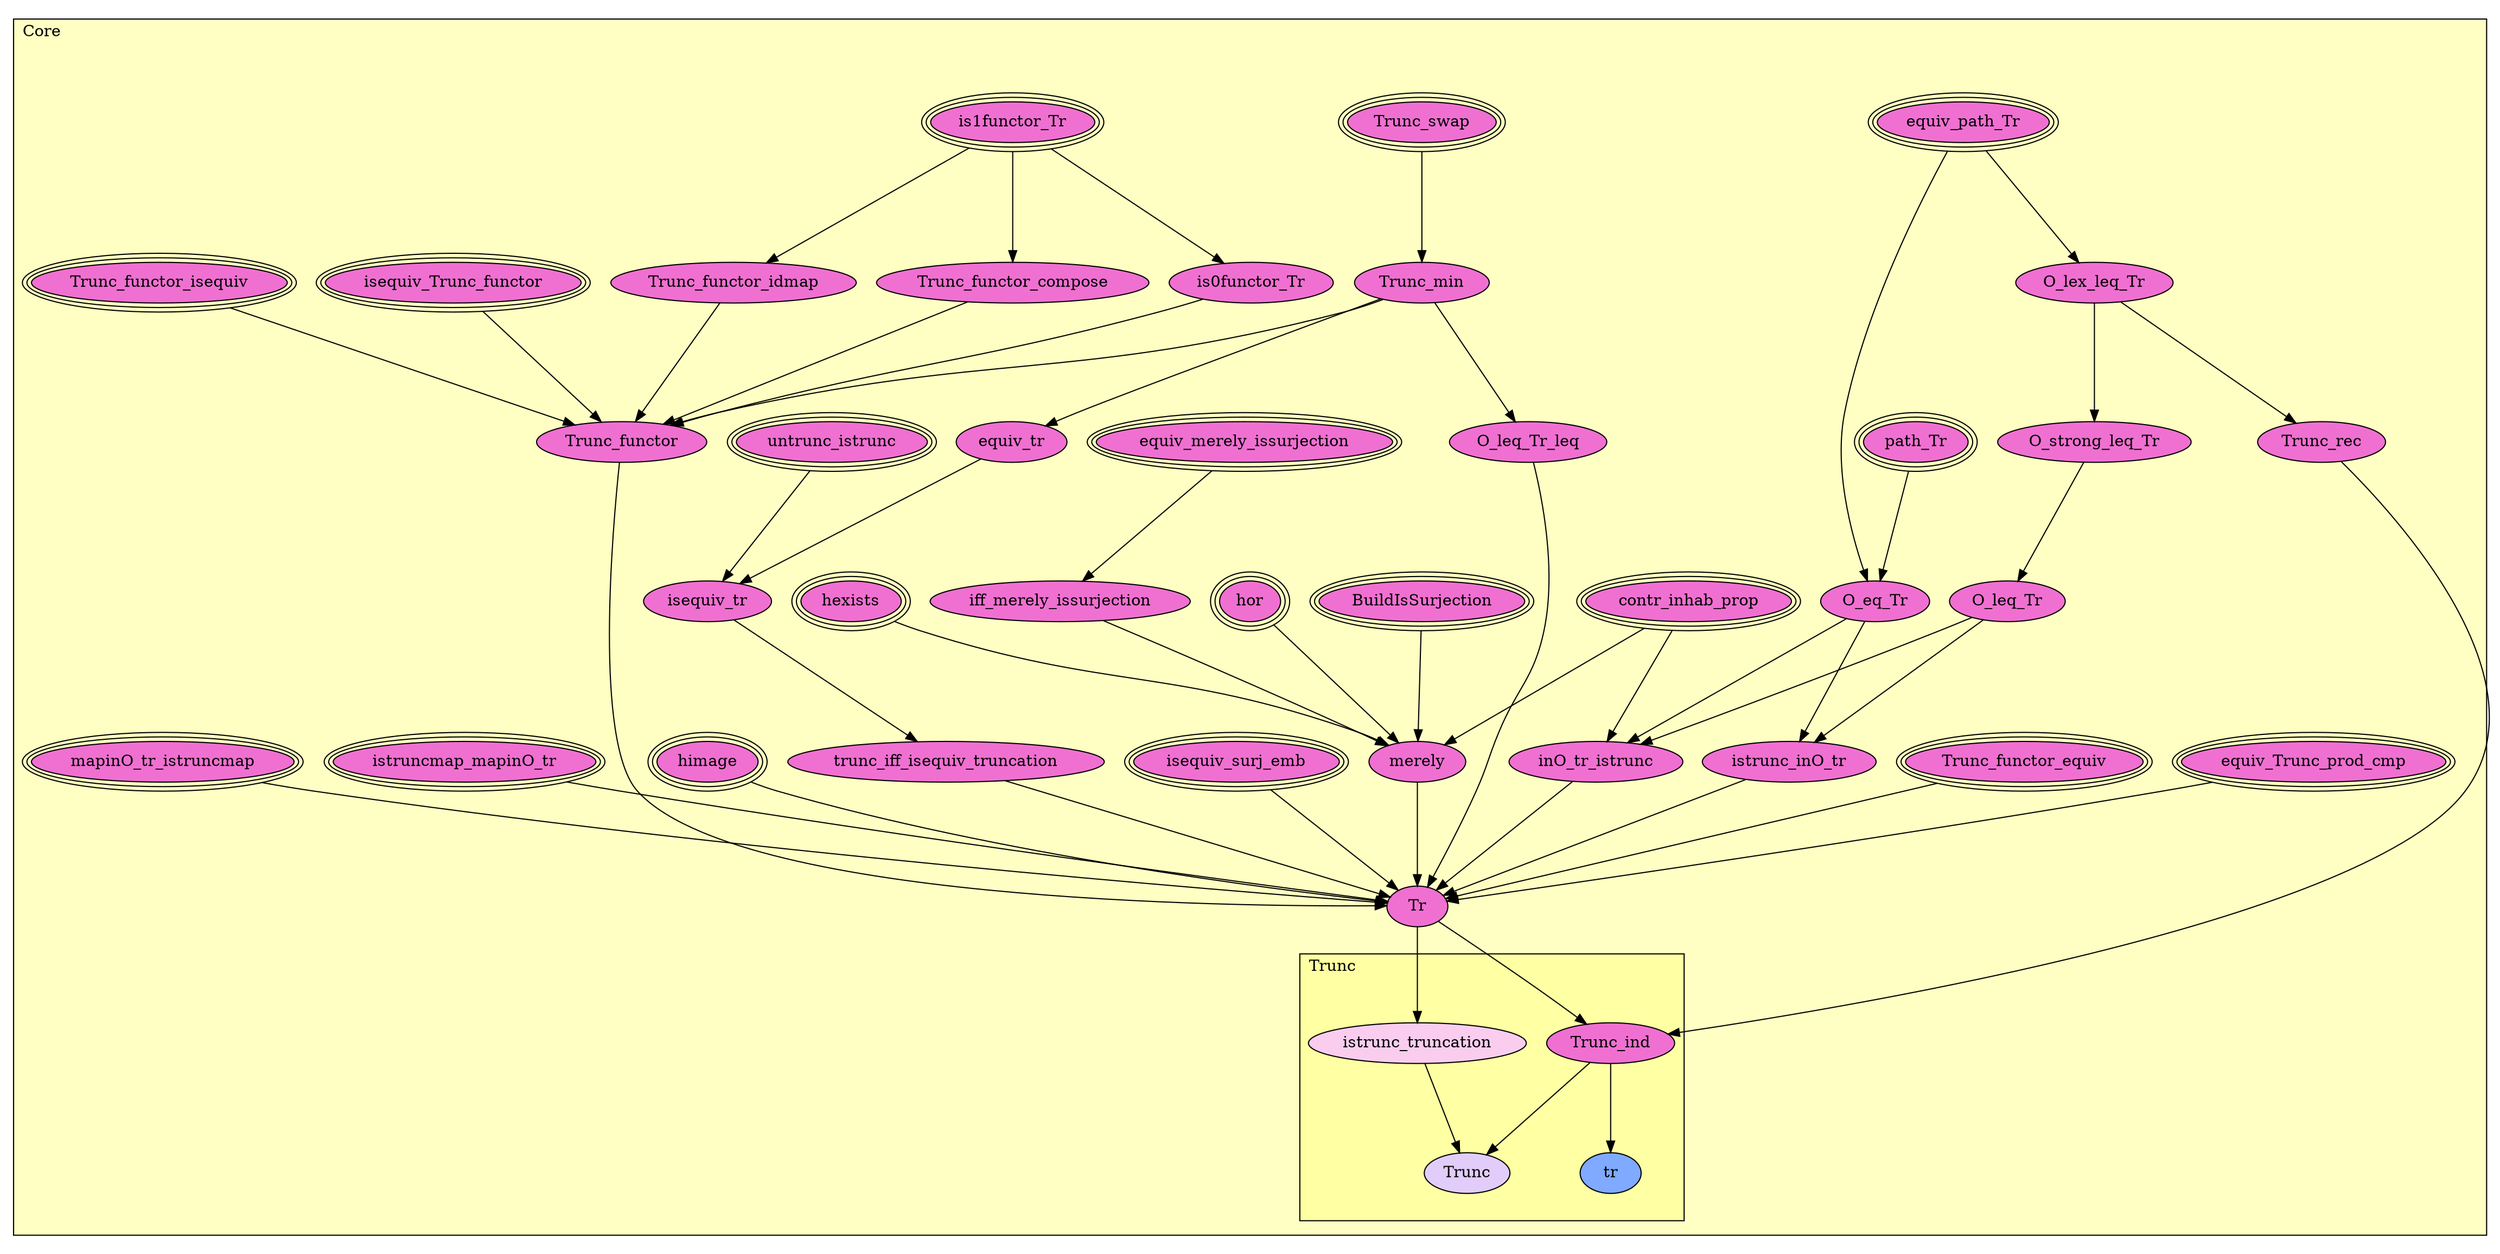 digraph HoTT_Truncations_Core {
  graph [ratio=0.5]
  node [style=filled]
Core_Trunc_Trunc_ind [label="Trunc_ind", URL=<Core.html#Trunc.Trunc_ind>, fillcolor="#F070D1"] ;
Core_Trunc_istrunc_truncation [label="istrunc_truncation", URL=<Core.html#Trunc.istrunc_truncation>, fillcolor="#FACDEF"] ;
Core_Trunc_tr [label="tr", URL=<Core.html#Trunc.tr>, fillcolor="#7FAAFF"] ;
Core_Trunc_Trunc [label="Trunc", URL=<Core.html#Trunc.Trunc>, fillcolor="#E2CDFA"] ;
Core_equiv_path_Tr [label="equiv_path_Tr", URL=<Core.html#equiv_path_Tr>, peripheries=3, fillcolor="#F070D1"] ;
Core_path_Tr [label="path_Tr", URL=<Core.html#path_Tr>, peripheries=3, fillcolor="#F070D1"] ;
Core_O_lex_leq_Tr [label="O_lex_leq_Tr", URL=<Core.html#O_lex_leq_Tr>, fillcolor="#F070D1"] ;
Core_O_strong_leq_Tr [label="O_strong_leq_Tr", URL=<Core.html#O_strong_leq_Tr>, fillcolor="#F070D1"] ;
Core_O_leq_Tr [label="O_leq_Tr", URL=<Core.html#O_leq_Tr>, fillcolor="#F070D1"] ;
Core_O_eq_Tr [label="O_eq_Tr", URL=<Core.html#O_eq_Tr>, fillcolor="#F070D1"] ;
Core_Trunc_swap [label="Trunc_swap", URL=<Core.html#Trunc_swap>, peripheries=3, fillcolor="#F070D1"] ;
Core_Trunc_min [label="Trunc_min", URL=<Core.html#Trunc_min>, fillcolor="#F070D1"] ;
Core_O_leq_Tr_leq [label="O_leq_Tr_leq", URL=<Core.html#O_leq_Tr_leq>, fillcolor="#F070D1"] ;
Core_isequiv_surj_emb [label="isequiv_surj_emb", URL=<Core.html#isequiv_surj_emb>, peripheries=3, fillcolor="#F070D1"] ;
Core_equiv_merely_issurjection [label="equiv_merely_issurjection", URL=<Core.html#equiv_merely_issurjection>, peripheries=3, fillcolor="#F070D1"] ;
Core_iff_merely_issurjection [label="iff_merely_issurjection", URL=<Core.html#iff_merely_issurjection>, fillcolor="#F070D1"] ;
Core_BuildIsSurjection [label="BuildIsSurjection", URL=<Core.html#BuildIsSurjection>, peripheries=3, fillcolor="#F070D1"] ;
Core_contr_inhab_prop [label="contr_inhab_prop", URL=<Core.html#contr_inhab_prop>, peripheries=3, fillcolor="#F070D1"] ;
Core_himage [label="himage", URL=<Core.html#himage>, peripheries=3, fillcolor="#F070D1"] ;
Core_hor [label="hor", URL=<Core.html#hor>, peripheries=3, fillcolor="#F070D1"] ;
Core_hexists [label="hexists", URL=<Core.html#hexists>, peripheries=3, fillcolor="#F070D1"] ;
Core_merely [label="merely", URL=<Core.html#merely>, fillcolor="#F070D1"] ;
Core_istruncmap_mapinO_tr [label="istruncmap_mapinO_tr", URL=<Core.html#istruncmap_mapinO_tr>, peripheries=3, fillcolor="#F070D1"] ;
Core_mapinO_tr_istruncmap [label="mapinO_tr_istruncmap", URL=<Core.html#mapinO_tr_istruncmap>, peripheries=3, fillcolor="#F070D1"] ;
Core_istrunc_inO_tr [label="istrunc_inO_tr", URL=<Core.html#istrunc_inO_tr>, fillcolor="#F070D1"] ;
Core_inO_tr_istrunc [label="inO_tr_istrunc", URL=<Core.html#inO_tr_istrunc>, fillcolor="#F070D1"] ;
Core_is1functor_Tr [label="is1functor_Tr", URL=<Core.html#is1functor_Tr>, peripheries=3, fillcolor="#F070D1"] ;
Core_equiv_Trunc_prod_cmp [label="equiv_Trunc_prod_cmp", URL=<Core.html#equiv_Trunc_prod_cmp>, peripheries=3, fillcolor="#F070D1"] ;
Core_isequiv_Trunc_functor [label="isequiv_Trunc_functor", URL=<Core.html#isequiv_Trunc_functor>, peripheries=3, fillcolor="#F070D1"] ;
Core_Trunc_functor_idmap [label="Trunc_functor_idmap", URL=<Core.html#Trunc_functor_idmap>, fillcolor="#F070D1"] ;
Core_Trunc_functor_compose [label="Trunc_functor_compose", URL=<Core.html#Trunc_functor_compose>, fillcolor="#F070D1"] ;
Core_Trunc_functor_equiv [label="Trunc_functor_equiv", URL=<Core.html#Trunc_functor_equiv>, peripheries=3, fillcolor="#F070D1"] ;
Core_Trunc_functor_isequiv [label="Trunc_functor_isequiv", URL=<Core.html#Trunc_functor_isequiv>, peripheries=3, fillcolor="#F070D1"] ;
Core_is0functor_Tr [label="is0functor_Tr", URL=<Core.html#is0functor_Tr>, fillcolor="#F070D1"] ;
Core_Trunc_functor [label="Trunc_functor", URL=<Core.html#Trunc_functor>, fillcolor="#F070D1"] ;
Core_untrunc_istrunc [label="untrunc_istrunc", URL=<Core.html#untrunc_istrunc>, peripheries=3, fillcolor="#F070D1"] ;
Core_equiv_tr [label="equiv_tr", URL=<Core.html#equiv_tr>, fillcolor="#F070D1"] ;
Core_isequiv_tr [label="isequiv_tr", URL=<Core.html#isequiv_tr>, fillcolor="#F070D1"] ;
Core_trunc_iff_isequiv_truncation [label="trunc_iff_isequiv_truncation", URL=<Core.html#trunc_iff_isequiv_truncation>, fillcolor="#F070D1"] ;
Core_Tr [label="Tr", URL=<Core.html#Tr>, fillcolor="#F070D1"] ;
Core_Trunc_rec [label="Trunc_rec", URL=<Core.html#Trunc_rec>, fillcolor="#F070D1"] ;
  Core_Trunc_Trunc_ind -> Core_Trunc_tr [] ;
  Core_Trunc_Trunc_ind -> Core_Trunc_Trunc [] ;
  Core_Trunc_istrunc_truncation -> Core_Trunc_Trunc [] ;
  Core_equiv_path_Tr -> Core_O_lex_leq_Tr [] ;
  Core_equiv_path_Tr -> Core_O_eq_Tr [] ;
  Core_path_Tr -> Core_O_eq_Tr [] ;
  Core_O_lex_leq_Tr -> Core_O_strong_leq_Tr [] ;
  Core_O_lex_leq_Tr -> Core_Trunc_rec [] ;
  Core_O_strong_leq_Tr -> Core_O_leq_Tr [] ;
  Core_O_leq_Tr -> Core_istrunc_inO_tr [] ;
  Core_O_leq_Tr -> Core_inO_tr_istrunc [] ;
  Core_O_eq_Tr -> Core_istrunc_inO_tr [] ;
  Core_O_eq_Tr -> Core_inO_tr_istrunc [] ;
  Core_Trunc_swap -> Core_Trunc_min [] ;
  Core_Trunc_min -> Core_O_leq_Tr_leq [] ;
  Core_Trunc_min -> Core_Trunc_functor [] ;
  Core_Trunc_min -> Core_equiv_tr [] ;
  Core_O_leq_Tr_leq -> Core_Tr [] ;
  Core_isequiv_surj_emb -> Core_Tr [] ;
  Core_equiv_merely_issurjection -> Core_iff_merely_issurjection [] ;
  Core_iff_merely_issurjection -> Core_merely [] ;
  Core_BuildIsSurjection -> Core_merely [] ;
  Core_contr_inhab_prop -> Core_merely [] ;
  Core_contr_inhab_prop -> Core_inO_tr_istrunc [] ;
  Core_himage -> Core_Tr [] ;
  Core_hor -> Core_merely [] ;
  Core_hexists -> Core_merely [] ;
  Core_merely -> Core_Tr [] ;
  Core_istruncmap_mapinO_tr -> Core_Tr [] ;
  Core_mapinO_tr_istruncmap -> Core_Tr [] ;
  Core_istrunc_inO_tr -> Core_Tr [] ;
  Core_inO_tr_istrunc -> Core_Tr [] ;
  Core_is1functor_Tr -> Core_Trunc_functor_idmap [] ;
  Core_is1functor_Tr -> Core_Trunc_functor_compose [] ;
  Core_is1functor_Tr -> Core_is0functor_Tr [] ;
  Core_equiv_Trunc_prod_cmp -> Core_Tr [] ;
  Core_isequiv_Trunc_functor -> Core_Trunc_functor [] ;
  Core_Trunc_functor_idmap -> Core_Trunc_functor [] ;
  Core_Trunc_functor_compose -> Core_Trunc_functor [] ;
  Core_Trunc_functor_equiv -> Core_Tr [] ;
  Core_Trunc_functor_isequiv -> Core_Trunc_functor [] ;
  Core_is0functor_Tr -> Core_Trunc_functor [] ;
  Core_Trunc_functor -> Core_Tr [] ;
  Core_untrunc_istrunc -> Core_isequiv_tr [] ;
  Core_equiv_tr -> Core_isequiv_tr [] ;
  Core_isequiv_tr -> Core_trunc_iff_isequiv_truncation [] ;
  Core_trunc_iff_isequiv_truncation -> Core_Tr [] ;
  Core_Tr -> Core_Trunc_Trunc_ind [] ;
  Core_Tr -> Core_Trunc_istrunc_truncation [] ;
  Core_Trunc_rec -> Core_Trunc_Trunc_ind [] ;
subgraph cluster_Core { label="Core"; fillcolor="#FFFFC3"; labeljust=l; style=filled 
subgraph cluster_Core_Trunc { label="Trunc"; fillcolor="#FFFFA3"; labeljust=l; style=filled 
Core_Trunc_Trunc; Core_Trunc_tr; Core_Trunc_istrunc_truncation; Core_Trunc_Trunc_ind; };
Core_Trunc_rec; Core_Tr; Core_trunc_iff_isequiv_truncation; Core_isequiv_tr; Core_equiv_tr; Core_untrunc_istrunc; Core_Trunc_functor; Core_is0functor_Tr; Core_Trunc_functor_isequiv; Core_Trunc_functor_equiv; Core_Trunc_functor_compose; Core_Trunc_functor_idmap; Core_isequiv_Trunc_functor; Core_equiv_Trunc_prod_cmp; Core_is1functor_Tr; Core_inO_tr_istrunc; Core_istrunc_inO_tr; Core_mapinO_tr_istruncmap; Core_istruncmap_mapinO_tr; Core_merely; Core_hexists; Core_hor; Core_himage; Core_contr_inhab_prop; Core_BuildIsSurjection; Core_iff_merely_issurjection; Core_equiv_merely_issurjection; Core_isequiv_surj_emb; Core_O_leq_Tr_leq; Core_Trunc_min; Core_Trunc_swap; Core_O_eq_Tr; Core_O_leq_Tr; Core_O_strong_leq_Tr; Core_O_lex_leq_Tr; Core_path_Tr; Core_equiv_path_Tr; };
} /* END */
